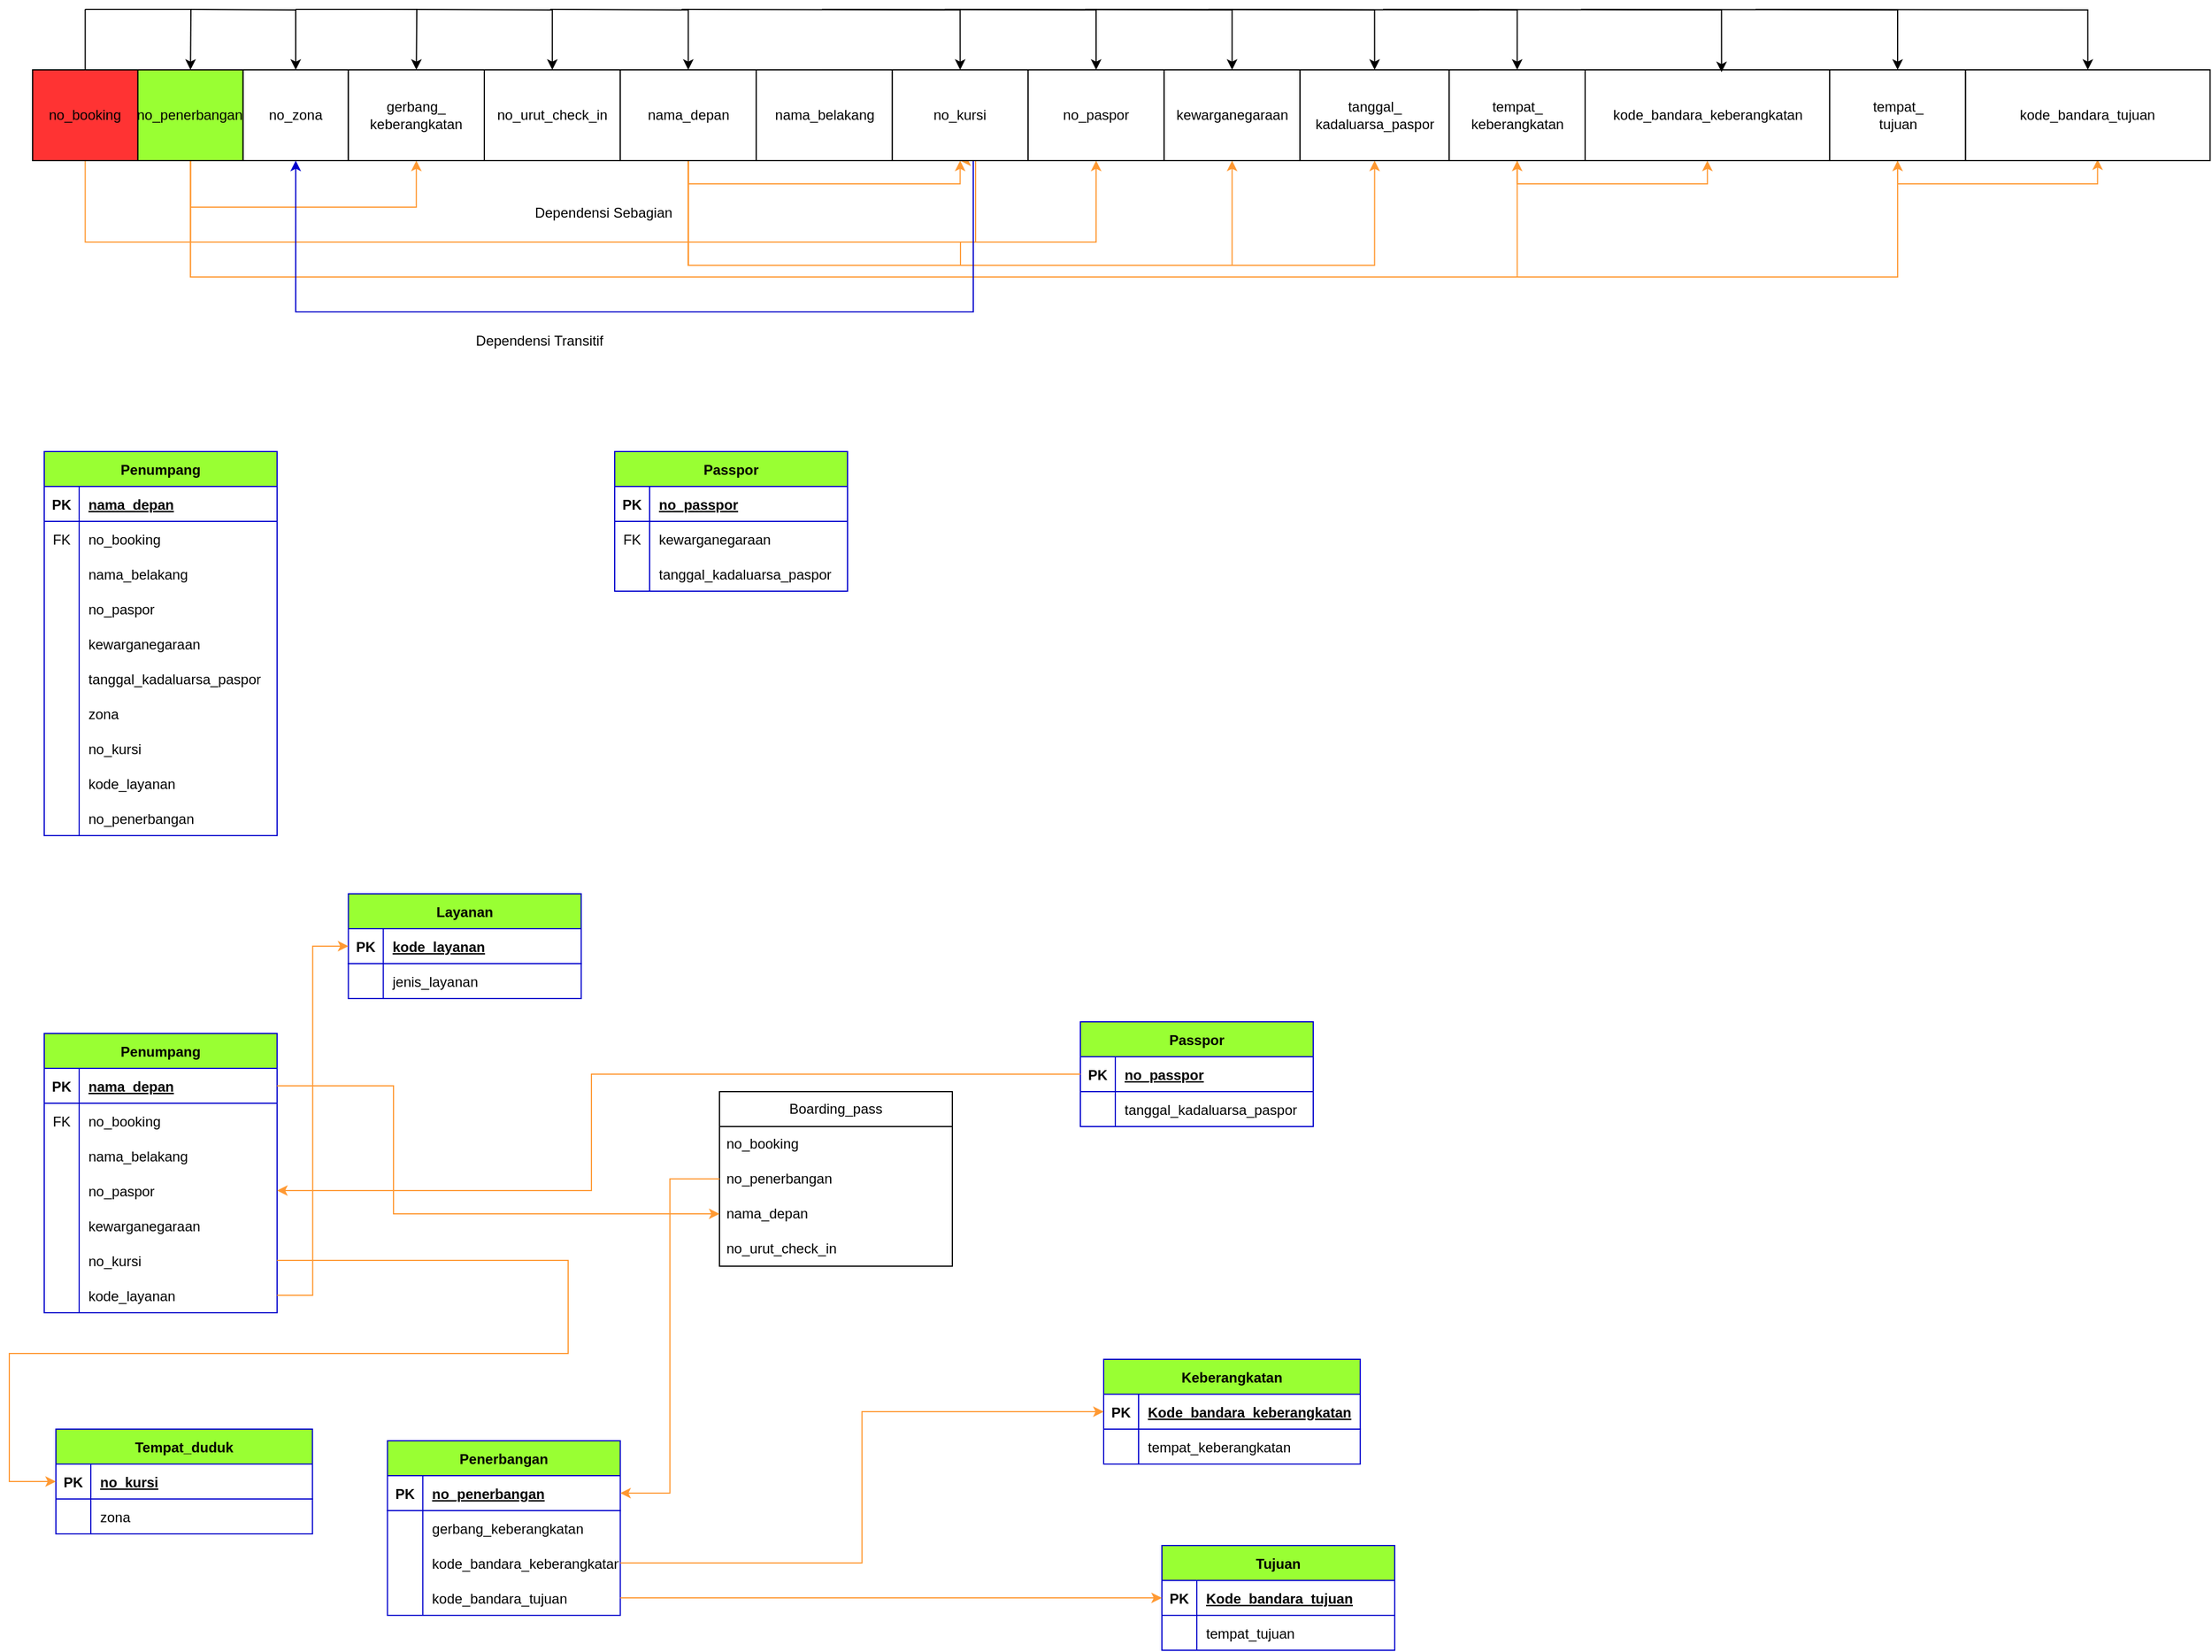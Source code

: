 <mxfile version="20.5.3" type="device"><diagram id="mLcDaYYtNjILdr2oHwF2" name="Page-1"><mxGraphModel dx="1258" dy="490" grid="1" gridSize="10" guides="1" tooltips="1" connect="1" arrows="1" fold="1" page="1" pageScale="1" pageWidth="1169" pageHeight="827" math="0" shadow="0"><root><mxCell id="0"/><mxCell id="1" parent="0"/><mxCell id="D7hMj3AG1V0tf8wTW78q-66" value="Dependensi Transitif" style="text;html=1;align=center;verticalAlign=middle;resizable=0;points=[];autosize=1;strokeColor=none;fillColor=none;fontSize=12;" parent="1" vertex="1"><mxGeometry x="410" y="430" width="130" height="30" as="geometry"/></mxCell><mxCell id="D7hMj3AG1V0tf8wTW78q-67" value="Dependensi Sebagian" style="text;html=1;align=center;verticalAlign=middle;resizable=0;points=[];autosize=1;strokeColor=none;fillColor=none;fontSize=12;" parent="1" vertex="1"><mxGeometry x="460" y="320" width="140" height="30" as="geometry"/></mxCell><mxCell id="D7hMj3AG1V0tf8wTW78q-68" value="Penumpang" style="shape=table;startSize=30;container=1;collapsible=1;childLayout=tableLayout;fixedRows=1;rowLines=0;fontStyle=1;align=center;resizeLast=1;strokeColor=#0000CC;fontSize=12;fillColor=#99FF33;" parent="1" vertex="1"><mxGeometry x="50" y="540" width="200" height="330" as="geometry"/></mxCell><mxCell id="D7hMj3AG1V0tf8wTW78q-69" value="" style="shape=tableRow;horizontal=0;startSize=0;swimlaneHead=0;swimlaneBody=0;fillColor=none;collapsible=0;dropTarget=0;points=[[0,0.5],[1,0.5]];portConstraint=eastwest;top=0;left=0;right=0;bottom=1;strokeColor=#0000CC;fontSize=12;" parent="D7hMj3AG1V0tf8wTW78q-68" vertex="1"><mxGeometry y="30" width="200" height="30" as="geometry"/></mxCell><mxCell id="D7hMj3AG1V0tf8wTW78q-70" value="PK" style="shape=partialRectangle;connectable=0;fillColor=none;top=0;left=0;bottom=0;right=0;fontStyle=1;overflow=hidden;strokeColor=#0000CC;fontSize=12;" parent="D7hMj3AG1V0tf8wTW78q-69" vertex="1"><mxGeometry width="30" height="30" as="geometry"><mxRectangle width="30" height="30" as="alternateBounds"/></mxGeometry></mxCell><mxCell id="D7hMj3AG1V0tf8wTW78q-71" value="nama_depan" style="shape=partialRectangle;connectable=0;fillColor=none;top=0;left=0;bottom=0;right=0;align=left;spacingLeft=6;fontStyle=5;overflow=hidden;strokeColor=#0000CC;fontSize=12;" parent="D7hMj3AG1V0tf8wTW78q-69" vertex="1"><mxGeometry x="30" width="170" height="30" as="geometry"><mxRectangle width="170" height="30" as="alternateBounds"/></mxGeometry></mxCell><mxCell id="D7hMj3AG1V0tf8wTW78q-72" value="" style="shape=tableRow;horizontal=0;startSize=0;swimlaneHead=0;swimlaneBody=0;fillColor=none;collapsible=0;dropTarget=0;points=[[0,0.5],[1,0.5]];portConstraint=eastwest;top=0;left=0;right=0;bottom=0;strokeColor=#0000CC;fontSize=12;" parent="D7hMj3AG1V0tf8wTW78q-68" vertex="1"><mxGeometry y="60" width="200" height="30" as="geometry"/></mxCell><mxCell id="D7hMj3AG1V0tf8wTW78q-73" value="FK" style="shape=partialRectangle;connectable=0;fillColor=none;top=0;left=0;bottom=0;right=0;editable=1;overflow=hidden;strokeColor=#0000CC;fontSize=12;" parent="D7hMj3AG1V0tf8wTW78q-72" vertex="1"><mxGeometry width="30" height="30" as="geometry"><mxRectangle width="30" height="30" as="alternateBounds"/></mxGeometry></mxCell><mxCell id="D7hMj3AG1V0tf8wTW78q-74" value="no_booking" style="shape=partialRectangle;connectable=0;fillColor=none;top=0;left=0;bottom=0;right=0;align=left;spacingLeft=6;overflow=hidden;strokeColor=#0000CC;fontSize=12;" parent="D7hMj3AG1V0tf8wTW78q-72" vertex="1"><mxGeometry x="30" width="170" height="30" as="geometry"><mxRectangle width="170" height="30" as="alternateBounds"/></mxGeometry></mxCell><mxCell id="D7hMj3AG1V0tf8wTW78q-75" value="" style="shape=tableRow;horizontal=0;startSize=0;swimlaneHead=0;swimlaneBody=0;fillColor=none;collapsible=0;dropTarget=0;points=[[0,0.5],[1,0.5]];portConstraint=eastwest;top=0;left=0;right=0;bottom=0;strokeColor=#0000CC;fontSize=12;" parent="D7hMj3AG1V0tf8wTW78q-68" vertex="1"><mxGeometry y="90" width="200" height="30" as="geometry"/></mxCell><mxCell id="D7hMj3AG1V0tf8wTW78q-76" value="" style="shape=partialRectangle;connectable=0;fillColor=none;top=0;left=0;bottom=0;right=0;editable=1;overflow=hidden;strokeColor=#0000CC;fontSize=12;" parent="D7hMj3AG1V0tf8wTW78q-75" vertex="1"><mxGeometry width="30" height="30" as="geometry"><mxRectangle width="30" height="30" as="alternateBounds"/></mxGeometry></mxCell><mxCell id="D7hMj3AG1V0tf8wTW78q-77" value="nama_belakang" style="shape=partialRectangle;connectable=0;fillColor=none;top=0;left=0;bottom=0;right=0;align=left;spacingLeft=6;overflow=hidden;strokeColor=#0000CC;fontSize=12;" parent="D7hMj3AG1V0tf8wTW78q-75" vertex="1"><mxGeometry x="30" width="170" height="30" as="geometry"><mxRectangle width="170" height="30" as="alternateBounds"/></mxGeometry></mxCell><mxCell id="D7hMj3AG1V0tf8wTW78q-78" value="" style="shape=tableRow;horizontal=0;startSize=0;swimlaneHead=0;swimlaneBody=0;fillColor=none;collapsible=0;dropTarget=0;points=[[0,0.5],[1,0.5]];portConstraint=eastwest;top=0;left=0;right=0;bottom=0;strokeColor=#0000CC;fontSize=12;" parent="D7hMj3AG1V0tf8wTW78q-68" vertex="1"><mxGeometry y="120" width="200" height="30" as="geometry"/></mxCell><mxCell id="D7hMj3AG1V0tf8wTW78q-79" value="" style="shape=partialRectangle;connectable=0;fillColor=none;top=0;left=0;bottom=0;right=0;editable=1;overflow=hidden;strokeColor=#0000CC;fontSize=12;" parent="D7hMj3AG1V0tf8wTW78q-78" vertex="1"><mxGeometry width="30" height="30" as="geometry"><mxRectangle width="30" height="30" as="alternateBounds"/></mxGeometry></mxCell><mxCell id="D7hMj3AG1V0tf8wTW78q-80" value="no_paspor" style="shape=partialRectangle;connectable=0;fillColor=none;top=0;left=0;bottom=0;right=0;align=left;spacingLeft=6;overflow=hidden;strokeColor=#0000CC;fontSize=12;" parent="D7hMj3AG1V0tf8wTW78q-78" vertex="1"><mxGeometry x="30" width="170" height="30" as="geometry"><mxRectangle width="170" height="30" as="alternateBounds"/></mxGeometry></mxCell><mxCell id="bJsPLVLmn8eaGHgNPozO-14" value="" style="shape=tableRow;horizontal=0;startSize=0;swimlaneHead=0;swimlaneBody=0;fillColor=none;collapsible=0;dropTarget=0;points=[[0,0.5],[1,0.5]];portConstraint=eastwest;top=0;left=0;right=0;bottom=0;strokeColor=#0000CC;fontSize=12;" vertex="1" parent="D7hMj3AG1V0tf8wTW78q-68"><mxGeometry y="150" width="200" height="30" as="geometry"/></mxCell><mxCell id="bJsPLVLmn8eaGHgNPozO-15" value="" style="shape=partialRectangle;connectable=0;fillColor=none;top=0;left=0;bottom=0;right=0;editable=1;overflow=hidden;strokeColor=#0000CC;fontSize=12;" vertex="1" parent="bJsPLVLmn8eaGHgNPozO-14"><mxGeometry width="30" height="30" as="geometry"><mxRectangle width="30" height="30" as="alternateBounds"/></mxGeometry></mxCell><mxCell id="bJsPLVLmn8eaGHgNPozO-16" value="kewarganegaraan" style="shape=partialRectangle;connectable=0;fillColor=none;top=0;left=0;bottom=0;right=0;align=left;spacingLeft=6;overflow=hidden;strokeColor=#0000CC;fontSize=12;" vertex="1" parent="bJsPLVLmn8eaGHgNPozO-14"><mxGeometry x="30" width="170" height="30" as="geometry"><mxRectangle width="170" height="30" as="alternateBounds"/></mxGeometry></mxCell><mxCell id="bJsPLVLmn8eaGHgNPozO-17" value="" style="shape=tableRow;horizontal=0;startSize=0;swimlaneHead=0;swimlaneBody=0;fillColor=none;collapsible=0;dropTarget=0;points=[[0,0.5],[1,0.5]];portConstraint=eastwest;top=0;left=0;right=0;bottom=0;strokeColor=#0000CC;fontSize=12;" vertex="1" parent="D7hMj3AG1V0tf8wTW78q-68"><mxGeometry y="180" width="200" height="30" as="geometry"/></mxCell><mxCell id="bJsPLVLmn8eaGHgNPozO-18" value="" style="shape=partialRectangle;connectable=0;fillColor=none;top=0;left=0;bottom=0;right=0;editable=1;overflow=hidden;strokeColor=#0000CC;fontSize=12;" vertex="1" parent="bJsPLVLmn8eaGHgNPozO-17"><mxGeometry width="30" height="30" as="geometry"><mxRectangle width="30" height="30" as="alternateBounds"/></mxGeometry></mxCell><mxCell id="bJsPLVLmn8eaGHgNPozO-19" value="tanggal_kadaluarsa_paspor" style="shape=partialRectangle;connectable=0;fillColor=none;top=0;left=0;bottom=0;right=0;align=left;spacingLeft=6;overflow=hidden;strokeColor=#0000CC;fontSize=12;" vertex="1" parent="bJsPLVLmn8eaGHgNPozO-17"><mxGeometry x="30" width="170" height="30" as="geometry"><mxRectangle width="170" height="30" as="alternateBounds"/></mxGeometry></mxCell><mxCell id="bJsPLVLmn8eaGHgNPozO-142" value="" style="shape=tableRow;horizontal=0;startSize=0;swimlaneHead=0;swimlaneBody=0;fillColor=none;collapsible=0;dropTarget=0;points=[[0,0.5],[1,0.5]];portConstraint=eastwest;top=0;left=0;right=0;bottom=0;strokeColor=#0000CC;fontSize=12;" vertex="1" parent="D7hMj3AG1V0tf8wTW78q-68"><mxGeometry y="210" width="200" height="30" as="geometry"/></mxCell><mxCell id="bJsPLVLmn8eaGHgNPozO-143" value="" style="shape=partialRectangle;connectable=0;fillColor=none;top=0;left=0;bottom=0;right=0;editable=1;overflow=hidden;strokeColor=#0000CC;fontSize=12;" vertex="1" parent="bJsPLVLmn8eaGHgNPozO-142"><mxGeometry width="30" height="30" as="geometry"><mxRectangle width="30" height="30" as="alternateBounds"/></mxGeometry></mxCell><mxCell id="bJsPLVLmn8eaGHgNPozO-144" value="zona" style="shape=partialRectangle;connectable=0;fillColor=none;top=0;left=0;bottom=0;right=0;align=left;spacingLeft=6;overflow=hidden;strokeColor=#0000CC;fontSize=12;" vertex="1" parent="bJsPLVLmn8eaGHgNPozO-142"><mxGeometry x="30" width="170" height="30" as="geometry"><mxRectangle width="170" height="30" as="alternateBounds"/></mxGeometry></mxCell><mxCell id="bJsPLVLmn8eaGHgNPozO-20" value="" style="shape=tableRow;horizontal=0;startSize=0;swimlaneHead=0;swimlaneBody=0;fillColor=none;collapsible=0;dropTarget=0;points=[[0,0.5],[1,0.5]];portConstraint=eastwest;top=0;left=0;right=0;bottom=0;strokeColor=#0000CC;fontSize=12;" vertex="1" parent="D7hMj3AG1V0tf8wTW78q-68"><mxGeometry y="240" width="200" height="30" as="geometry"/></mxCell><mxCell id="bJsPLVLmn8eaGHgNPozO-21" value="" style="shape=partialRectangle;connectable=0;fillColor=none;top=0;left=0;bottom=0;right=0;editable=1;overflow=hidden;strokeColor=#0000CC;fontSize=12;" vertex="1" parent="bJsPLVLmn8eaGHgNPozO-20"><mxGeometry width="30" height="30" as="geometry"><mxRectangle width="30" height="30" as="alternateBounds"/></mxGeometry></mxCell><mxCell id="bJsPLVLmn8eaGHgNPozO-22" value="no_kursi" style="shape=partialRectangle;connectable=0;fillColor=none;top=0;left=0;bottom=0;right=0;align=left;spacingLeft=6;overflow=hidden;strokeColor=#0000CC;fontSize=12;" vertex="1" parent="bJsPLVLmn8eaGHgNPozO-20"><mxGeometry x="30" width="170" height="30" as="geometry"><mxRectangle width="170" height="30" as="alternateBounds"/></mxGeometry></mxCell><mxCell id="bJsPLVLmn8eaGHgNPozO-45" value="" style="shape=tableRow;horizontal=0;startSize=0;swimlaneHead=0;swimlaneBody=0;fillColor=none;collapsible=0;dropTarget=0;points=[[0,0.5],[1,0.5]];portConstraint=eastwest;top=0;left=0;right=0;bottom=0;strokeColor=#0000CC;fontSize=12;" vertex="1" parent="D7hMj3AG1V0tf8wTW78q-68"><mxGeometry y="270" width="200" height="30" as="geometry"/></mxCell><mxCell id="bJsPLVLmn8eaGHgNPozO-46" value="" style="shape=partialRectangle;connectable=0;fillColor=none;top=0;left=0;bottom=0;right=0;editable=1;overflow=hidden;strokeColor=#0000CC;fontSize=12;" vertex="1" parent="bJsPLVLmn8eaGHgNPozO-45"><mxGeometry width="30" height="30" as="geometry"><mxRectangle width="30" height="30" as="alternateBounds"/></mxGeometry></mxCell><mxCell id="bJsPLVLmn8eaGHgNPozO-47" value="kode_layanan" style="shape=partialRectangle;connectable=0;fillColor=none;top=0;left=0;bottom=0;right=0;align=left;spacingLeft=6;overflow=hidden;strokeColor=#0000CC;fontSize=12;" vertex="1" parent="bJsPLVLmn8eaGHgNPozO-45"><mxGeometry x="30" width="170" height="30" as="geometry"><mxRectangle width="170" height="30" as="alternateBounds"/></mxGeometry></mxCell><mxCell id="bJsPLVLmn8eaGHgNPozO-48" value="" style="shape=tableRow;horizontal=0;startSize=0;swimlaneHead=0;swimlaneBody=0;fillColor=none;collapsible=0;dropTarget=0;points=[[0,0.5],[1,0.5]];portConstraint=eastwest;top=0;left=0;right=0;bottom=0;strokeColor=#0000CC;fontSize=12;" vertex="1" parent="D7hMj3AG1V0tf8wTW78q-68"><mxGeometry y="300" width="200" height="30" as="geometry"/></mxCell><mxCell id="bJsPLVLmn8eaGHgNPozO-49" value="" style="shape=partialRectangle;connectable=0;fillColor=none;top=0;left=0;bottom=0;right=0;editable=1;overflow=hidden;strokeColor=#0000CC;fontSize=12;" vertex="1" parent="bJsPLVLmn8eaGHgNPozO-48"><mxGeometry width="30" height="30" as="geometry"><mxRectangle width="30" height="30" as="alternateBounds"/></mxGeometry></mxCell><mxCell id="bJsPLVLmn8eaGHgNPozO-50" value="no_penerbangan" style="shape=partialRectangle;connectable=0;fillColor=none;top=0;left=0;bottom=0;right=0;align=left;spacingLeft=6;overflow=hidden;strokeColor=#0000CC;fontSize=12;" vertex="1" parent="bJsPLVLmn8eaGHgNPozO-48"><mxGeometry x="30" width="170" height="30" as="geometry"><mxRectangle width="170" height="30" as="alternateBounds"/></mxGeometry></mxCell><mxCell id="D7hMj3AG1V0tf8wTW78q-55" style="edgeStyle=orthogonalEdgeStyle;rounded=0;orthogonalLoop=1;jettySize=auto;html=1;exitX=0.5;exitY=1;exitDx=0;exitDy=0;entryX=0.5;entryY=1;entryDx=0;entryDy=0;strokeColor=#FF9933;fontSize=12;fillColor=#CC0000;" parent="1" source="D7hMj3AG1V0tf8wTW78q-1" target="D7hMj3AG1V0tf8wTW78q-10" edge="1"><mxGeometry relative="1" as="geometry"><Array as="points"><mxPoint x="85" y="360"/><mxPoint x="850" y="360"/><mxPoint x="850" y="290"/></Array></mxGeometry></mxCell><mxCell id="D7hMj3AG1V0tf8wTW78q-1" value="no_booking" style="rounded=0;whiteSpace=wrap;html=1;fillColor=#FF3333;" parent="1" vertex="1"><mxGeometry x="40" y="212" width="90.411" height="78" as="geometry"/></mxCell><mxCell id="D7hMj3AG1V0tf8wTW78q-56" style="edgeStyle=orthogonalEdgeStyle;rounded=0;orthogonalLoop=1;jettySize=auto;html=1;exitX=0.5;exitY=1;exitDx=0;exitDy=0;entryX=0.5;entryY=1;entryDx=0;entryDy=0;strokeColor=#FF9933;fontSize=12;fillColor=#CC0000;" parent="1" source="D7hMj3AG1V0tf8wTW78q-2" target="D7hMj3AG1V0tf8wTW78q-10" edge="1"><mxGeometry relative="1" as="geometry"><Array as="points"><mxPoint x="176" y="360"/><mxPoint x="850" y="360"/><mxPoint x="850" y="290"/></Array></mxGeometry></mxCell><mxCell id="D7hMj3AG1V0tf8wTW78q-60" style="edgeStyle=orthogonalEdgeStyle;rounded=0;orthogonalLoop=1;jettySize=auto;html=1;exitX=0.5;exitY=1;exitDx=0;exitDy=0;entryX=0.5;entryY=1;entryDx=0;entryDy=0;strokeColor=#FF9933;fontSize=12;fillColor=#CC0000;" parent="1" source="D7hMj3AG1V0tf8wTW78q-2" target="D7hMj3AG1V0tf8wTW78q-5" edge="1"><mxGeometry relative="1" as="geometry"><Array as="points"><mxPoint x="176" y="330"/><mxPoint x="370" y="330"/></Array></mxGeometry></mxCell><mxCell id="bJsPLVLmn8eaGHgNPozO-10" style="edgeStyle=orthogonalEdgeStyle;rounded=0;orthogonalLoop=1;jettySize=auto;html=1;exitX=0.5;exitY=1;exitDx=0;exitDy=0;entryX=0.5;entryY=1;entryDx=0;entryDy=0;strokeColor=#FF9933;" edge="1" parent="1" source="D7hMj3AG1V0tf8wTW78q-2" target="bJsPLVLmn8eaGHgNPozO-1"><mxGeometry relative="1" as="geometry"><Array as="points"><mxPoint x="176" y="390"/><mxPoint x="1315" y="390"/></Array></mxGeometry></mxCell><mxCell id="bJsPLVLmn8eaGHgNPozO-11" style="edgeStyle=orthogonalEdgeStyle;rounded=0;orthogonalLoop=1;jettySize=auto;html=1;exitX=0.5;exitY=1;exitDx=0;exitDy=0;entryX=0.5;entryY=1;entryDx=0;entryDy=0;strokeColor=#FF9933;" edge="1" parent="1" source="D7hMj3AG1V0tf8wTW78q-2" target="bJsPLVLmn8eaGHgNPozO-2"><mxGeometry relative="1" as="geometry"><Array as="points"><mxPoint x="176" y="390"/><mxPoint x="1642" y="390"/></Array></mxGeometry></mxCell><mxCell id="D7hMj3AG1V0tf8wTW78q-2" value="no_penerbangan" style="rounded=0;whiteSpace=wrap;html=1;fillColor=#99FF33;" parent="1" vertex="1"><mxGeometry x="130.411" y="212" width="90.411" height="78" as="geometry"/></mxCell><mxCell id="D7hMj3AG1V0tf8wTW78q-4" value="no_zona" style="rounded=0;whiteSpace=wrap;html=1;" parent="1" vertex="1"><mxGeometry x="220.822" y="212" width="90.411" height="78" as="geometry"/></mxCell><mxCell id="D7hMj3AG1V0tf8wTW78q-5" value="&lt;font style=&quot;font-size: 12px;&quot;&gt;gerbang_&lt;br&gt;keberangkatan&lt;/font&gt;" style="rounded=0;whiteSpace=wrap;html=1;" parent="1" vertex="1"><mxGeometry x="311.233" y="212" width="116.781" height="78" as="geometry"/></mxCell><mxCell id="D7hMj3AG1V0tf8wTW78q-8" value="no_urut_check_in" style="rounded=0;whiteSpace=wrap;html=1;" parent="1" vertex="1"><mxGeometry x="428.014" y="212" width="116.781" height="78" as="geometry"/></mxCell><mxCell id="D7hMj3AG1V0tf8wTW78q-59" style="edgeStyle=orthogonalEdgeStyle;rounded=0;orthogonalLoop=1;jettySize=auto;html=1;exitX=0.5;exitY=1;exitDx=0;exitDy=0;entryX=0.5;entryY=1;entryDx=0;entryDy=0;strokeColor=#FF9933;fontSize=12;fillColor=#CC0000;" parent="1" source="D7hMj3AG1V0tf8wTW78q-9" target="D7hMj3AG1V0tf8wTW78q-10" edge="1"><mxGeometry relative="1" as="geometry"/></mxCell><mxCell id="D7hMj3AG1V0tf8wTW78q-61" style="edgeStyle=orthogonalEdgeStyle;rounded=0;orthogonalLoop=1;jettySize=auto;html=1;exitX=0.5;exitY=1;exitDx=0;exitDy=0;entryX=0.5;entryY=1;entryDx=0;entryDy=0;strokeColor=#FF9933;fontSize=12;fillColor=#CC0000;" parent="1" source="D7hMj3AG1V0tf8wTW78q-9" target="D7hMj3AG1V0tf8wTW78q-11" edge="1"><mxGeometry relative="1" as="geometry"><Array as="points"><mxPoint x="603" y="380"/><mxPoint x="837" y="380"/><mxPoint x="837" y="360"/><mxPoint x="954" y="360"/></Array></mxGeometry></mxCell><mxCell id="D7hMj3AG1V0tf8wTW78q-62" style="edgeStyle=orthogonalEdgeStyle;rounded=0;orthogonalLoop=1;jettySize=auto;html=1;exitX=0.5;exitY=1;exitDx=0;exitDy=0;entryX=0.5;entryY=1;entryDx=0;entryDy=0;strokeColor=#FF9933;fontSize=12;fillColor=#CC0000;" parent="1" source="D7hMj3AG1V0tf8wTW78q-9" target="D7hMj3AG1V0tf8wTW78q-12" edge="1"><mxGeometry relative="1" as="geometry"><Array as="points"><mxPoint x="603" y="380"/><mxPoint x="1070" y="380"/></Array></mxGeometry></mxCell><mxCell id="D7hMj3AG1V0tf8wTW78q-63" style="edgeStyle=orthogonalEdgeStyle;rounded=0;orthogonalLoop=1;jettySize=auto;html=1;exitX=0.5;exitY=1;exitDx=0;exitDy=0;entryX=0.5;entryY=1;entryDx=0;entryDy=0;strokeColor=#FF9933;fontSize=12;fillColor=#CC0000;" parent="1" source="D7hMj3AG1V0tf8wTW78q-9" target="D7hMj3AG1V0tf8wTW78q-13" edge="1"><mxGeometry relative="1" as="geometry"><Array as="points"><mxPoint x="603" y="380"/><mxPoint x="1193" y="380"/></Array></mxGeometry></mxCell><mxCell id="D7hMj3AG1V0tf8wTW78q-9" value="nama_depan" style="rounded=0;whiteSpace=wrap;html=1;" parent="1" vertex="1"><mxGeometry x="544.795" y="212" width="116.781" height="78" as="geometry"/></mxCell><mxCell id="D7hMj3AG1V0tf8wTW78q-64" style="edgeStyle=orthogonalEdgeStyle;rounded=0;orthogonalLoop=1;jettySize=auto;html=1;exitX=0.5;exitY=1;exitDx=0;exitDy=0;entryX=0.5;entryY=1;entryDx=0;entryDy=0;strokeColor=#0000CC;fontSize=12;fillColor=#CC0000;" parent="1" source="D7hMj3AG1V0tf8wTW78q-10" target="D7hMj3AG1V0tf8wTW78q-4" edge="1"><mxGeometry relative="1" as="geometry"><Array as="points"><mxPoint x="848" y="420"/><mxPoint x="266" y="420"/></Array></mxGeometry></mxCell><mxCell id="D7hMj3AG1V0tf8wTW78q-10" value="no_kursi" style="rounded=0;whiteSpace=wrap;html=1;" parent="1" vertex="1"><mxGeometry x="778.355" y="212" width="116.781" height="78" as="geometry"/></mxCell><mxCell id="D7hMj3AG1V0tf8wTW78q-11" value="no_paspor" style="rounded=0;whiteSpace=wrap;html=1;" parent="1" vertex="1"><mxGeometry x="895.136" y="212" width="116.781" height="78" as="geometry"/></mxCell><mxCell id="D7hMj3AG1V0tf8wTW78q-12" value="kewarganegaraan" style="rounded=0;whiteSpace=wrap;html=1;" parent="1" vertex="1"><mxGeometry x="1011.917" y="212" width="116.781" height="78" as="geometry"/></mxCell><mxCell id="D7hMj3AG1V0tf8wTW78q-13" value="tanggal_&lt;br&gt;kadaluarsa_paspor" style="rounded=0;whiteSpace=wrap;html=1;" parent="1" vertex="1"><mxGeometry x="1128.698" y="212" width="128.082" height="78" as="geometry"/></mxCell><mxCell id="D7hMj3AG1V0tf8wTW78q-29" value="" style="endArrow=none;html=1;rounded=0;strokeColor=#000000;fillColor=#CC0000;" parent="1" edge="1"><mxGeometry width="50" height="50" relative="1" as="geometry"><mxPoint x="85.205" y="212" as="sourcePoint"/><mxPoint x="85.205" y="160" as="targetPoint"/></mxGeometry></mxCell><mxCell id="D7hMj3AG1V0tf8wTW78q-31" value="" style="endArrow=none;html=1;rounded=0;strokeColor=#000000;fillColor=#CC0000;" parent="1" edge="1"><mxGeometry width="50" height="50" relative="1" as="geometry"><mxPoint x="85.205" y="160" as="sourcePoint"/><mxPoint x="175.616" y="160" as="targetPoint"/></mxGeometry></mxCell><mxCell id="D7hMj3AG1V0tf8wTW78q-35" value="" style="endArrow=classic;html=1;rounded=0;strokeColor=#000000;fillColor=#CC0000;edgeStyle=orthogonalEdgeStyle;entryX=0.5;entryY=0;entryDx=0;entryDy=0;" parent="1" target="D7hMj3AG1V0tf8wTW78q-4" edge="1"><mxGeometry width="50" height="50" relative="1" as="geometry"><mxPoint x="175.616" y="160" as="sourcePoint"/><mxPoint x="250.959" y="160" as="targetPoint"/></mxGeometry></mxCell><mxCell id="D7hMj3AG1V0tf8wTW78q-37" value="" style="endArrow=classic;html=1;rounded=0;strokeColor=#000000;fillColor=#CC0000;entryX=0.5;entryY=0;entryDx=0;entryDy=0;edgeStyle=orthogonalEdgeStyle;" parent="1" target="D7hMj3AG1V0tf8wTW78q-8" edge="1"><mxGeometry width="50" height="50" relative="1" as="geometry"><mxPoint x="341.37" y="160" as="sourcePoint"/><mxPoint x="537.26" y="316" as="targetPoint"/></mxGeometry></mxCell><mxCell id="D7hMj3AG1V0tf8wTW78q-38" value="" style="endArrow=classic;html=1;rounded=0;strokeColor=#000000;fillColor=#CC0000;entryX=0.5;entryY=0;entryDx=0;entryDy=0;edgeStyle=orthogonalEdgeStyle;" parent="1" target="D7hMj3AG1V0tf8wTW78q-9" edge="1"><mxGeometry width="50" height="50" relative="1" as="geometry"><mxPoint x="484.521" y="160" as="sourcePoint"/><mxPoint x="785.89" y="316" as="targetPoint"/></mxGeometry></mxCell><mxCell id="D7hMj3AG1V0tf8wTW78q-40" value="" style="endArrow=classic;html=1;rounded=0;strokeColor=#000000;fillColor=#CC0000;entryX=0.5;entryY=0;entryDx=0;entryDy=0;edgeStyle=orthogonalEdgeStyle;" parent="1" target="D7hMj3AG1V0tf8wTW78q-11" edge="1"><mxGeometry width="50" height="50" relative="1" as="geometry"><mxPoint x="718.082" y="160" as="sourcePoint"/><mxPoint x="770.822" y="95" as="targetPoint"/></mxGeometry></mxCell><mxCell id="D7hMj3AG1V0tf8wTW78q-41" value="" style="endArrow=classic;html=1;rounded=0;strokeColor=#000000;fillColor=#CC0000;entryX=0.5;entryY=0;entryDx=0;entryDy=0;edgeStyle=orthogonalEdgeStyle;" parent="1" target="D7hMj3AG1V0tf8wTW78q-10" edge="1"><mxGeometry width="50" height="50" relative="1" as="geometry"><mxPoint x="597.534" y="160" as="sourcePoint"/><mxPoint x="642.74" y="95" as="targetPoint"/></mxGeometry></mxCell><mxCell id="D7hMj3AG1V0tf8wTW78q-42" value="" style="endArrow=classic;html=1;rounded=0;strokeColor=#000000;fillColor=#CC0000;entryX=0.5;entryY=0;entryDx=0;entryDy=0;edgeStyle=orthogonalEdgeStyle;" parent="1" target="D7hMj3AG1V0tf8wTW78q-12" edge="1"><mxGeometry width="50" height="50" relative="1" as="geometry"><mxPoint x="823.562" y="160" as="sourcePoint"/><mxPoint x="906.438" y="108" as="targetPoint"/></mxGeometry></mxCell><mxCell id="D7hMj3AG1V0tf8wTW78q-43" value="" style="endArrow=classic;html=1;rounded=0;strokeColor=#000000;fillColor=#CC0000;entryX=0.5;entryY=0;entryDx=0;entryDy=0;edgeStyle=orthogonalEdgeStyle;" parent="1" target="D7hMj3AG1V0tf8wTW78q-13" edge="1"><mxGeometry width="50" height="50" relative="1" as="geometry"><mxPoint x="944.11" y="160" as="sourcePoint"/><mxPoint x="1042.055" y="95" as="targetPoint"/></mxGeometry></mxCell><mxCell id="D7hMj3AG1V0tf8wTW78q-46" value="" style="endArrow=classic;html=1;rounded=0;strokeColor=#000000;fillColor=#CC0000;entryX=0.5;entryY=0;entryDx=0;entryDy=0;" parent="1" target="D7hMj3AG1V0tf8wTW78q-5" edge="1"><mxGeometry width="50" height="50" relative="1" as="geometry"><mxPoint x="266.027" y="160" as="sourcePoint"/><mxPoint x="326.301" y="316" as="targetPoint"/><Array as="points"><mxPoint x="370.0" y="160"/></Array></mxGeometry></mxCell><mxCell id="D7hMj3AG1V0tf8wTW78q-81" value="" style="endArrow=classic;html=1;rounded=0;strokeColor=#000000;fontSize=12;fillColor=#CC0000;entryX=0.5;entryY=0;entryDx=0;entryDy=0;" parent="1" target="D7hMj3AG1V0tf8wTW78q-2" edge="1"><mxGeometry width="50" height="50" relative="1" as="geometry"><mxPoint x="176" y="160" as="sourcePoint"/><mxPoint x="660" y="190" as="targetPoint"/></mxGeometry></mxCell><mxCell id="bJsPLVLmn8eaGHgNPozO-12" style="edgeStyle=orthogonalEdgeStyle;rounded=0;orthogonalLoop=1;jettySize=auto;html=1;exitX=0.5;exitY=1;exitDx=0;exitDy=0;entryX=0.5;entryY=1;entryDx=0;entryDy=0;strokeColor=#FF9933;" edge="1" parent="1" source="bJsPLVLmn8eaGHgNPozO-1" target="bJsPLVLmn8eaGHgNPozO-3"><mxGeometry relative="1" as="geometry"/></mxCell><mxCell id="bJsPLVLmn8eaGHgNPozO-1" value="tempat_&lt;br&gt;keberangkatan" style="rounded=0;whiteSpace=wrap;html=1;" vertex="1" parent="1"><mxGeometry x="1256.783" y="212" width="116.781" height="78" as="geometry"/></mxCell><mxCell id="bJsPLVLmn8eaGHgNPozO-13" style="edgeStyle=orthogonalEdgeStyle;rounded=0;orthogonalLoop=1;jettySize=auto;html=1;exitX=0.5;exitY=1;exitDx=0;exitDy=0;entryX=0.54;entryY=0.987;entryDx=0;entryDy=0;entryPerimeter=0;strokeColor=#FF9933;" edge="1" parent="1" source="bJsPLVLmn8eaGHgNPozO-2" target="bJsPLVLmn8eaGHgNPozO-4"><mxGeometry relative="1" as="geometry"/></mxCell><mxCell id="bJsPLVLmn8eaGHgNPozO-2" value="tempat_&lt;br&gt;tujuan" style="rounded=0;whiteSpace=wrap;html=1;" vertex="1" parent="1"><mxGeometry x="1583.563" y="212" width="116.781" height="78" as="geometry"/></mxCell><mxCell id="bJsPLVLmn8eaGHgNPozO-3" value="kode_bandara_keberangkatan" style="rounded=0;whiteSpace=wrap;html=1;" vertex="1" parent="1"><mxGeometry x="1373.56" y="212" width="210" height="78" as="geometry"/></mxCell><mxCell id="bJsPLVLmn8eaGHgNPozO-4" value="kode_bandara_tujuan" style="rounded=0;whiteSpace=wrap;html=1;" vertex="1" parent="1"><mxGeometry x="1700.34" y="212" width="210" height="78" as="geometry"/></mxCell><mxCell id="bJsPLVLmn8eaGHgNPozO-5" value="" style="endArrow=classic;html=1;rounded=0;entryX=0.5;entryY=0;entryDx=0;entryDy=0;edgeStyle=orthogonalEdgeStyle;" edge="1" parent="1" target="bJsPLVLmn8eaGHgNPozO-1"><mxGeometry width="50" height="50" relative="1" as="geometry"><mxPoint x="1050" y="160" as="sourcePoint"/><mxPoint x="1470" y="240" as="targetPoint"/></mxGeometry></mxCell><mxCell id="bJsPLVLmn8eaGHgNPozO-6" value="" style="endArrow=classic;html=1;rounded=0;edgeStyle=orthogonalEdgeStyle;entryX=0.558;entryY=0.026;entryDx=0;entryDy=0;entryPerimeter=0;" edge="1" parent="1" target="bJsPLVLmn8eaGHgNPozO-3"><mxGeometry width="50" height="50" relative="1" as="geometry"><mxPoint x="1200" y="160" as="sourcePoint"/><mxPoint x="1360" y="210" as="targetPoint"/></mxGeometry></mxCell><mxCell id="bJsPLVLmn8eaGHgNPozO-7" value="" style="endArrow=classic;html=1;rounded=0;entryX=0.5;entryY=0;entryDx=0;entryDy=0;edgeStyle=orthogonalEdgeStyle;" edge="1" parent="1" target="bJsPLVLmn8eaGHgNPozO-2"><mxGeometry width="50" height="50" relative="1" as="geometry"><mxPoint x="1370" y="160" as="sourcePoint"/><mxPoint x="1460" y="240" as="targetPoint"/></mxGeometry></mxCell><mxCell id="bJsPLVLmn8eaGHgNPozO-8" value="" style="endArrow=classic;html=1;rounded=0;entryX=0.5;entryY=0;entryDx=0;entryDy=0;edgeStyle=orthogonalEdgeStyle;" edge="1" parent="1" target="bJsPLVLmn8eaGHgNPozO-4"><mxGeometry width="50" height="50" relative="1" as="geometry"><mxPoint x="1520" y="160" as="sourcePoint"/><mxPoint x="1460" y="240" as="targetPoint"/></mxGeometry></mxCell><mxCell id="bJsPLVLmn8eaGHgNPozO-86" value="Passpor" style="shape=table;startSize=30;container=1;collapsible=1;childLayout=tableLayout;fixedRows=1;rowLines=0;fontStyle=1;align=center;resizeLast=1;strokeColor=#0000CC;fontSize=12;fillColor=#99FF33;" vertex="1" parent="1"><mxGeometry x="540" y="540" width="200" height="120" as="geometry"/></mxCell><mxCell id="bJsPLVLmn8eaGHgNPozO-87" value="" style="shape=tableRow;horizontal=0;startSize=0;swimlaneHead=0;swimlaneBody=0;fillColor=none;collapsible=0;dropTarget=0;points=[[0,0.5],[1,0.5]];portConstraint=eastwest;top=0;left=0;right=0;bottom=1;strokeColor=#0000CC;fontSize=12;" vertex="1" parent="bJsPLVLmn8eaGHgNPozO-86"><mxGeometry y="30" width="200" height="30" as="geometry"/></mxCell><mxCell id="bJsPLVLmn8eaGHgNPozO-88" value="PK" style="shape=partialRectangle;connectable=0;fillColor=none;top=0;left=0;bottom=0;right=0;fontStyle=1;overflow=hidden;strokeColor=#0000CC;fontSize=12;" vertex="1" parent="bJsPLVLmn8eaGHgNPozO-87"><mxGeometry width="30" height="30" as="geometry"><mxRectangle width="30" height="30" as="alternateBounds"/></mxGeometry></mxCell><mxCell id="bJsPLVLmn8eaGHgNPozO-89" value="no_passpor" style="shape=partialRectangle;connectable=0;fillColor=none;top=0;left=0;bottom=0;right=0;align=left;spacingLeft=6;fontStyle=5;overflow=hidden;strokeColor=#0000CC;fontSize=12;" vertex="1" parent="bJsPLVLmn8eaGHgNPozO-87"><mxGeometry x="30" width="170" height="30" as="geometry"><mxRectangle width="170" height="30" as="alternateBounds"/></mxGeometry></mxCell><mxCell id="bJsPLVLmn8eaGHgNPozO-90" value="" style="shape=tableRow;horizontal=0;startSize=0;swimlaneHead=0;swimlaneBody=0;fillColor=none;collapsible=0;dropTarget=0;points=[[0,0.5],[1,0.5]];portConstraint=eastwest;top=0;left=0;right=0;bottom=0;strokeColor=#0000CC;fontSize=12;" vertex="1" parent="bJsPLVLmn8eaGHgNPozO-86"><mxGeometry y="60" width="200" height="30" as="geometry"/></mxCell><mxCell id="bJsPLVLmn8eaGHgNPozO-91" value="FK" style="shape=partialRectangle;connectable=0;fillColor=none;top=0;left=0;bottom=0;right=0;editable=1;overflow=hidden;strokeColor=#0000CC;fontSize=12;" vertex="1" parent="bJsPLVLmn8eaGHgNPozO-90"><mxGeometry width="30" height="30" as="geometry"><mxRectangle width="30" height="30" as="alternateBounds"/></mxGeometry></mxCell><mxCell id="bJsPLVLmn8eaGHgNPozO-92" value="kewarganegaraan" style="shape=partialRectangle;connectable=0;fillColor=none;top=0;left=0;bottom=0;right=0;align=left;spacingLeft=6;overflow=hidden;strokeColor=#0000CC;fontSize=12;" vertex="1" parent="bJsPLVLmn8eaGHgNPozO-90"><mxGeometry x="30" width="170" height="30" as="geometry"><mxRectangle width="170" height="30" as="alternateBounds"/></mxGeometry></mxCell><mxCell id="bJsPLVLmn8eaGHgNPozO-93" value="" style="shape=tableRow;horizontal=0;startSize=0;swimlaneHead=0;swimlaneBody=0;fillColor=none;collapsible=0;dropTarget=0;points=[[0,0.5],[1,0.5]];portConstraint=eastwest;top=0;left=0;right=0;bottom=0;strokeColor=#0000CC;fontSize=12;" vertex="1" parent="bJsPLVLmn8eaGHgNPozO-86"><mxGeometry y="90" width="200" height="30" as="geometry"/></mxCell><mxCell id="bJsPLVLmn8eaGHgNPozO-94" value="" style="shape=partialRectangle;connectable=0;fillColor=none;top=0;left=0;bottom=0;right=0;editable=1;overflow=hidden;strokeColor=#0000CC;fontSize=12;" vertex="1" parent="bJsPLVLmn8eaGHgNPozO-93"><mxGeometry width="30" height="30" as="geometry"><mxRectangle width="30" height="30" as="alternateBounds"/></mxGeometry></mxCell><mxCell id="bJsPLVLmn8eaGHgNPozO-95" value="tanggal_kadaluarsa_paspor" style="shape=partialRectangle;connectable=0;fillColor=none;top=0;left=0;bottom=0;right=0;align=left;spacingLeft=6;overflow=hidden;strokeColor=#0000CC;fontSize=12;" vertex="1" parent="bJsPLVLmn8eaGHgNPozO-93"><mxGeometry x="30" width="170" height="30" as="geometry"><mxRectangle width="170" height="30" as="alternateBounds"/></mxGeometry></mxCell><mxCell id="bJsPLVLmn8eaGHgNPozO-155" value="Penumpang" style="shape=table;startSize=30;container=1;collapsible=1;childLayout=tableLayout;fixedRows=1;rowLines=0;fontStyle=1;align=center;resizeLast=1;strokeColor=#0000CC;fontSize=12;fillColor=#99FF33;" vertex="1" parent="1"><mxGeometry x="50" y="1040" width="200" height="240" as="geometry"/></mxCell><mxCell id="bJsPLVLmn8eaGHgNPozO-156" value="" style="shape=tableRow;horizontal=0;startSize=0;swimlaneHead=0;swimlaneBody=0;fillColor=none;collapsible=0;dropTarget=0;points=[[0,0.5],[1,0.5]];portConstraint=eastwest;top=0;left=0;right=0;bottom=1;strokeColor=#0000CC;fontSize=12;" vertex="1" parent="bJsPLVLmn8eaGHgNPozO-155"><mxGeometry y="30" width="200" height="30" as="geometry"/></mxCell><mxCell id="bJsPLVLmn8eaGHgNPozO-157" value="PK" style="shape=partialRectangle;connectable=0;fillColor=none;top=0;left=0;bottom=0;right=0;fontStyle=1;overflow=hidden;strokeColor=#0000CC;fontSize=12;" vertex="1" parent="bJsPLVLmn8eaGHgNPozO-156"><mxGeometry width="30" height="30" as="geometry"><mxRectangle width="30" height="30" as="alternateBounds"/></mxGeometry></mxCell><mxCell id="bJsPLVLmn8eaGHgNPozO-158" value="nama_depan" style="shape=partialRectangle;connectable=0;fillColor=none;top=0;left=0;bottom=0;right=0;align=left;spacingLeft=6;fontStyle=5;overflow=hidden;strokeColor=#0000CC;fontSize=12;" vertex="1" parent="bJsPLVLmn8eaGHgNPozO-156"><mxGeometry x="30" width="170" height="30" as="geometry"><mxRectangle width="170" height="30" as="alternateBounds"/></mxGeometry></mxCell><mxCell id="bJsPLVLmn8eaGHgNPozO-159" value="" style="shape=tableRow;horizontal=0;startSize=0;swimlaneHead=0;swimlaneBody=0;fillColor=none;collapsible=0;dropTarget=0;points=[[0,0.5],[1,0.5]];portConstraint=eastwest;top=0;left=0;right=0;bottom=0;strokeColor=#0000CC;fontSize=12;" vertex="1" parent="bJsPLVLmn8eaGHgNPozO-155"><mxGeometry y="60" width="200" height="30" as="geometry"/></mxCell><mxCell id="bJsPLVLmn8eaGHgNPozO-160" value="FK" style="shape=partialRectangle;connectable=0;fillColor=none;top=0;left=0;bottom=0;right=0;editable=1;overflow=hidden;strokeColor=#0000CC;fontSize=12;" vertex="1" parent="bJsPLVLmn8eaGHgNPozO-159"><mxGeometry width="30" height="30" as="geometry"><mxRectangle width="30" height="30" as="alternateBounds"/></mxGeometry></mxCell><mxCell id="bJsPLVLmn8eaGHgNPozO-161" value="no_booking" style="shape=partialRectangle;connectable=0;fillColor=none;top=0;left=0;bottom=0;right=0;align=left;spacingLeft=6;overflow=hidden;strokeColor=#0000CC;fontSize=12;" vertex="1" parent="bJsPLVLmn8eaGHgNPozO-159"><mxGeometry x="30" width="170" height="30" as="geometry"><mxRectangle width="170" height="30" as="alternateBounds"/></mxGeometry></mxCell><mxCell id="bJsPLVLmn8eaGHgNPozO-162" value="" style="shape=tableRow;horizontal=0;startSize=0;swimlaneHead=0;swimlaneBody=0;fillColor=none;collapsible=0;dropTarget=0;points=[[0,0.5],[1,0.5]];portConstraint=eastwest;top=0;left=0;right=0;bottom=0;strokeColor=#0000CC;fontSize=12;" vertex="1" parent="bJsPLVLmn8eaGHgNPozO-155"><mxGeometry y="90" width="200" height="30" as="geometry"/></mxCell><mxCell id="bJsPLVLmn8eaGHgNPozO-163" value="" style="shape=partialRectangle;connectable=0;fillColor=none;top=0;left=0;bottom=0;right=0;editable=1;overflow=hidden;strokeColor=#0000CC;fontSize=12;" vertex="1" parent="bJsPLVLmn8eaGHgNPozO-162"><mxGeometry width="30" height="30" as="geometry"><mxRectangle width="30" height="30" as="alternateBounds"/></mxGeometry></mxCell><mxCell id="bJsPLVLmn8eaGHgNPozO-164" value="nama_belakang" style="shape=partialRectangle;connectable=0;fillColor=none;top=0;left=0;bottom=0;right=0;align=left;spacingLeft=6;overflow=hidden;strokeColor=#0000CC;fontSize=12;" vertex="1" parent="bJsPLVLmn8eaGHgNPozO-162"><mxGeometry x="30" width="170" height="30" as="geometry"><mxRectangle width="170" height="30" as="alternateBounds"/></mxGeometry></mxCell><mxCell id="bJsPLVLmn8eaGHgNPozO-165" value="" style="shape=tableRow;horizontal=0;startSize=0;swimlaneHead=0;swimlaneBody=0;fillColor=none;collapsible=0;dropTarget=0;points=[[0,0.5],[1,0.5]];portConstraint=eastwest;top=0;left=0;right=0;bottom=0;strokeColor=#0000CC;fontSize=12;" vertex="1" parent="bJsPLVLmn8eaGHgNPozO-155"><mxGeometry y="120" width="200" height="30" as="geometry"/></mxCell><mxCell id="bJsPLVLmn8eaGHgNPozO-166" value="" style="shape=partialRectangle;connectable=0;fillColor=none;top=0;left=0;bottom=0;right=0;editable=1;overflow=hidden;strokeColor=#0000CC;fontSize=12;" vertex="1" parent="bJsPLVLmn8eaGHgNPozO-165"><mxGeometry width="30" height="30" as="geometry"><mxRectangle width="30" height="30" as="alternateBounds"/></mxGeometry></mxCell><mxCell id="bJsPLVLmn8eaGHgNPozO-167" value="no_paspor" style="shape=partialRectangle;connectable=0;fillColor=none;top=0;left=0;bottom=0;right=0;align=left;spacingLeft=6;overflow=hidden;strokeColor=#0000CC;fontSize=12;" vertex="1" parent="bJsPLVLmn8eaGHgNPozO-165"><mxGeometry x="30" width="170" height="30" as="geometry"><mxRectangle width="170" height="30" as="alternateBounds"/></mxGeometry></mxCell><mxCell id="bJsPLVLmn8eaGHgNPozO-168" value="" style="shape=tableRow;horizontal=0;startSize=0;swimlaneHead=0;swimlaneBody=0;fillColor=none;collapsible=0;dropTarget=0;points=[[0,0.5],[1,0.5]];portConstraint=eastwest;top=0;left=0;right=0;bottom=0;strokeColor=#0000CC;fontSize=12;" vertex="1" parent="bJsPLVLmn8eaGHgNPozO-155"><mxGeometry y="150" width="200" height="30" as="geometry"/></mxCell><mxCell id="bJsPLVLmn8eaGHgNPozO-169" value="" style="shape=partialRectangle;connectable=0;fillColor=none;top=0;left=0;bottom=0;right=0;editable=1;overflow=hidden;strokeColor=#0000CC;fontSize=12;" vertex="1" parent="bJsPLVLmn8eaGHgNPozO-168"><mxGeometry width="30" height="30" as="geometry"><mxRectangle width="30" height="30" as="alternateBounds"/></mxGeometry></mxCell><mxCell id="bJsPLVLmn8eaGHgNPozO-170" value="kewarganegaraan" style="shape=partialRectangle;connectable=0;fillColor=none;top=0;left=0;bottom=0;right=0;align=left;spacingLeft=6;overflow=hidden;strokeColor=#0000CC;fontSize=12;" vertex="1" parent="bJsPLVLmn8eaGHgNPozO-168"><mxGeometry x="30" width="170" height="30" as="geometry"><mxRectangle width="170" height="30" as="alternateBounds"/></mxGeometry></mxCell><mxCell id="bJsPLVLmn8eaGHgNPozO-177" value="" style="shape=tableRow;horizontal=0;startSize=0;swimlaneHead=0;swimlaneBody=0;fillColor=none;collapsible=0;dropTarget=0;points=[[0,0.5],[1,0.5]];portConstraint=eastwest;top=0;left=0;right=0;bottom=0;strokeColor=#0000CC;fontSize=12;" vertex="1" parent="bJsPLVLmn8eaGHgNPozO-155"><mxGeometry y="180" width="200" height="30" as="geometry"/></mxCell><mxCell id="bJsPLVLmn8eaGHgNPozO-178" value="" style="shape=partialRectangle;connectable=0;fillColor=none;top=0;left=0;bottom=0;right=0;editable=1;overflow=hidden;strokeColor=#0000CC;fontSize=12;" vertex="1" parent="bJsPLVLmn8eaGHgNPozO-177"><mxGeometry width="30" height="30" as="geometry"><mxRectangle width="30" height="30" as="alternateBounds"/></mxGeometry></mxCell><mxCell id="bJsPLVLmn8eaGHgNPozO-179" value="no_kursi" style="shape=partialRectangle;connectable=0;fillColor=none;top=0;left=0;bottom=0;right=0;align=left;spacingLeft=6;overflow=hidden;strokeColor=#0000CC;fontSize=12;" vertex="1" parent="bJsPLVLmn8eaGHgNPozO-177"><mxGeometry x="30" width="170" height="30" as="geometry"><mxRectangle width="170" height="30" as="alternateBounds"/></mxGeometry></mxCell><mxCell id="bJsPLVLmn8eaGHgNPozO-180" value="" style="shape=tableRow;horizontal=0;startSize=0;swimlaneHead=0;swimlaneBody=0;fillColor=none;collapsible=0;dropTarget=0;points=[[0,0.5],[1,0.5]];portConstraint=eastwest;top=0;left=0;right=0;bottom=0;strokeColor=#0000CC;fontSize=12;" vertex="1" parent="bJsPLVLmn8eaGHgNPozO-155"><mxGeometry y="210" width="200" height="30" as="geometry"/></mxCell><mxCell id="bJsPLVLmn8eaGHgNPozO-181" value="" style="shape=partialRectangle;connectable=0;fillColor=none;top=0;left=0;bottom=0;right=0;editable=1;overflow=hidden;strokeColor=#0000CC;fontSize=12;" vertex="1" parent="bJsPLVLmn8eaGHgNPozO-180"><mxGeometry width="30" height="30" as="geometry"><mxRectangle width="30" height="30" as="alternateBounds"/></mxGeometry></mxCell><mxCell id="bJsPLVLmn8eaGHgNPozO-182" value="kode_layanan" style="shape=partialRectangle;connectable=0;fillColor=none;top=0;left=0;bottom=0;right=0;align=left;spacingLeft=6;overflow=hidden;strokeColor=#0000CC;fontSize=12;" vertex="1" parent="bJsPLVLmn8eaGHgNPozO-180"><mxGeometry x="30" width="170" height="30" as="geometry"><mxRectangle width="170" height="30" as="alternateBounds"/></mxGeometry></mxCell><mxCell id="bJsPLVLmn8eaGHgNPozO-186" value="Tujuan" style="shape=table;startSize=30;container=1;collapsible=1;childLayout=tableLayout;fixedRows=1;rowLines=0;fontStyle=1;align=center;resizeLast=1;strokeColor=#0000CC;fontSize=12;fillColor=#99FF33;" vertex="1" parent="1"><mxGeometry x="1010" y="1480" width="200" height="90" as="geometry"/></mxCell><mxCell id="bJsPLVLmn8eaGHgNPozO-187" value="" style="shape=tableRow;horizontal=0;startSize=0;swimlaneHead=0;swimlaneBody=0;fillColor=none;collapsible=0;dropTarget=0;points=[[0,0.5],[1,0.5]];portConstraint=eastwest;top=0;left=0;right=0;bottom=1;strokeColor=#0000CC;fontSize=12;" vertex="1" parent="bJsPLVLmn8eaGHgNPozO-186"><mxGeometry y="30" width="200" height="30" as="geometry"/></mxCell><mxCell id="bJsPLVLmn8eaGHgNPozO-188" value="PK" style="shape=partialRectangle;connectable=0;fillColor=none;top=0;left=0;bottom=0;right=0;fontStyle=1;overflow=hidden;strokeColor=#0000CC;fontSize=12;" vertex="1" parent="bJsPLVLmn8eaGHgNPozO-187"><mxGeometry width="30" height="30" as="geometry"><mxRectangle width="30" height="30" as="alternateBounds"/></mxGeometry></mxCell><mxCell id="bJsPLVLmn8eaGHgNPozO-189" value="Kode_bandara_tujuan" style="shape=partialRectangle;connectable=0;fillColor=none;top=0;left=0;bottom=0;right=0;align=left;spacingLeft=6;fontStyle=5;overflow=hidden;strokeColor=#0000CC;fontSize=12;" vertex="1" parent="bJsPLVLmn8eaGHgNPozO-187"><mxGeometry x="30" width="170" height="30" as="geometry"><mxRectangle width="170" height="30" as="alternateBounds"/></mxGeometry></mxCell><mxCell id="bJsPLVLmn8eaGHgNPozO-190" value="" style="shape=tableRow;horizontal=0;startSize=0;swimlaneHead=0;swimlaneBody=0;fillColor=none;collapsible=0;dropTarget=0;points=[[0,0.5],[1,0.5]];portConstraint=eastwest;top=0;left=0;right=0;bottom=0;strokeColor=#0000CC;fontSize=12;" vertex="1" parent="bJsPLVLmn8eaGHgNPozO-186"><mxGeometry y="60" width="200" height="30" as="geometry"/></mxCell><mxCell id="bJsPLVLmn8eaGHgNPozO-191" value="" style="shape=partialRectangle;connectable=0;fillColor=none;top=0;left=0;bottom=0;right=0;editable=1;overflow=hidden;strokeColor=#0000CC;fontSize=12;" vertex="1" parent="bJsPLVLmn8eaGHgNPozO-190"><mxGeometry width="30" height="30" as="geometry"><mxRectangle width="30" height="30" as="alternateBounds"/></mxGeometry></mxCell><mxCell id="bJsPLVLmn8eaGHgNPozO-192" value="tempat_tujuan" style="shape=partialRectangle;connectable=0;fillColor=none;top=0;left=0;bottom=0;right=0;align=left;spacingLeft=6;overflow=hidden;strokeColor=#0000CC;fontSize=12;" vertex="1" parent="bJsPLVLmn8eaGHgNPozO-190"><mxGeometry x="30" width="170" height="30" as="geometry"><mxRectangle width="170" height="30" as="alternateBounds"/></mxGeometry></mxCell><mxCell id="bJsPLVLmn8eaGHgNPozO-193" value="Keberangkatan" style="shape=table;startSize=30;container=1;collapsible=1;childLayout=tableLayout;fixedRows=1;rowLines=0;fontStyle=1;align=center;resizeLast=1;strokeColor=#0000CC;fontSize=12;fillColor=#99FF33;" vertex="1" parent="1"><mxGeometry x="960" y="1320" width="220.38" height="90" as="geometry"/></mxCell><mxCell id="bJsPLVLmn8eaGHgNPozO-194" value="" style="shape=tableRow;horizontal=0;startSize=0;swimlaneHead=0;swimlaneBody=0;fillColor=none;collapsible=0;dropTarget=0;points=[[0,0.5],[1,0.5]];portConstraint=eastwest;top=0;left=0;right=0;bottom=1;strokeColor=#0000CC;fontSize=12;" vertex="1" parent="bJsPLVLmn8eaGHgNPozO-193"><mxGeometry y="30" width="220.38" height="30" as="geometry"/></mxCell><mxCell id="bJsPLVLmn8eaGHgNPozO-195" value="PK" style="shape=partialRectangle;connectable=0;fillColor=none;top=0;left=0;bottom=0;right=0;fontStyle=1;overflow=hidden;strokeColor=#0000CC;fontSize=12;" vertex="1" parent="bJsPLVLmn8eaGHgNPozO-194"><mxGeometry width="30" height="30" as="geometry"><mxRectangle width="30" height="30" as="alternateBounds"/></mxGeometry></mxCell><mxCell id="bJsPLVLmn8eaGHgNPozO-196" value="Kode_bandara_keberangkatan" style="shape=partialRectangle;connectable=0;fillColor=none;top=0;left=0;bottom=0;right=0;align=left;spacingLeft=6;fontStyle=5;overflow=hidden;strokeColor=#0000CC;fontSize=12;" vertex="1" parent="bJsPLVLmn8eaGHgNPozO-194"><mxGeometry x="30" width="190.38" height="30" as="geometry"><mxRectangle width="190.38" height="30" as="alternateBounds"/></mxGeometry></mxCell><mxCell id="bJsPLVLmn8eaGHgNPozO-197" value="" style="shape=tableRow;horizontal=0;startSize=0;swimlaneHead=0;swimlaneBody=0;fillColor=none;collapsible=0;dropTarget=0;points=[[0,0.5],[1,0.5]];portConstraint=eastwest;top=0;left=0;right=0;bottom=0;strokeColor=#0000CC;fontSize=12;" vertex="1" parent="bJsPLVLmn8eaGHgNPozO-193"><mxGeometry y="60" width="220.38" height="30" as="geometry"/></mxCell><mxCell id="bJsPLVLmn8eaGHgNPozO-198" value="" style="shape=partialRectangle;connectable=0;fillColor=none;top=0;left=0;bottom=0;right=0;editable=1;overflow=hidden;strokeColor=#0000CC;fontSize=12;" vertex="1" parent="bJsPLVLmn8eaGHgNPozO-197"><mxGeometry width="30" height="30" as="geometry"><mxRectangle width="30" height="30" as="alternateBounds"/></mxGeometry></mxCell><mxCell id="bJsPLVLmn8eaGHgNPozO-199" value="tempat_keberangkatan" style="shape=partialRectangle;connectable=0;fillColor=none;top=0;left=0;bottom=0;right=0;align=left;spacingLeft=6;overflow=hidden;strokeColor=#0000CC;fontSize=12;" vertex="1" parent="bJsPLVLmn8eaGHgNPozO-197"><mxGeometry x="30" width="190.38" height="30" as="geometry"><mxRectangle width="190.38" height="30" as="alternateBounds"/></mxGeometry></mxCell><mxCell id="bJsPLVLmn8eaGHgNPozO-200" value="Passpor" style="shape=table;startSize=30;container=1;collapsible=1;childLayout=tableLayout;fixedRows=1;rowLines=0;fontStyle=1;align=center;resizeLast=1;strokeColor=#0000CC;fontSize=12;fillColor=#99FF33;" vertex="1" parent="1"><mxGeometry x="940" y="1030" width="200" height="90" as="geometry"/></mxCell><mxCell id="bJsPLVLmn8eaGHgNPozO-201" value="" style="shape=tableRow;horizontal=0;startSize=0;swimlaneHead=0;swimlaneBody=0;fillColor=none;collapsible=0;dropTarget=0;points=[[0,0.5],[1,0.5]];portConstraint=eastwest;top=0;left=0;right=0;bottom=1;strokeColor=#0000CC;fontSize=12;" vertex="1" parent="bJsPLVLmn8eaGHgNPozO-200"><mxGeometry y="30" width="200" height="30" as="geometry"/></mxCell><mxCell id="bJsPLVLmn8eaGHgNPozO-202" value="PK" style="shape=partialRectangle;connectable=0;fillColor=none;top=0;left=0;bottom=0;right=0;fontStyle=1;overflow=hidden;strokeColor=#0000CC;fontSize=12;" vertex="1" parent="bJsPLVLmn8eaGHgNPozO-201"><mxGeometry width="30" height="30" as="geometry"><mxRectangle width="30" height="30" as="alternateBounds"/></mxGeometry></mxCell><mxCell id="bJsPLVLmn8eaGHgNPozO-203" value="no_passpor" style="shape=partialRectangle;connectable=0;fillColor=none;top=0;left=0;bottom=0;right=0;align=left;spacingLeft=6;fontStyle=5;overflow=hidden;strokeColor=#0000CC;fontSize=12;" vertex="1" parent="bJsPLVLmn8eaGHgNPozO-201"><mxGeometry x="30" width="170" height="30" as="geometry"><mxRectangle width="170" height="30" as="alternateBounds"/></mxGeometry></mxCell><mxCell id="bJsPLVLmn8eaGHgNPozO-207" value="" style="shape=tableRow;horizontal=0;startSize=0;swimlaneHead=0;swimlaneBody=0;fillColor=none;collapsible=0;dropTarget=0;points=[[0,0.5],[1,0.5]];portConstraint=eastwest;top=0;left=0;right=0;bottom=0;strokeColor=#0000CC;fontSize=12;" vertex="1" parent="bJsPLVLmn8eaGHgNPozO-200"><mxGeometry y="60" width="200" height="30" as="geometry"/></mxCell><mxCell id="bJsPLVLmn8eaGHgNPozO-208" value="" style="shape=partialRectangle;connectable=0;fillColor=none;top=0;left=0;bottom=0;right=0;editable=1;overflow=hidden;strokeColor=#0000CC;fontSize=12;" vertex="1" parent="bJsPLVLmn8eaGHgNPozO-207"><mxGeometry width="30" height="30" as="geometry"><mxRectangle width="30" height="30" as="alternateBounds"/></mxGeometry></mxCell><mxCell id="bJsPLVLmn8eaGHgNPozO-209" value="tanggal_kadaluarsa_paspor" style="shape=partialRectangle;connectable=0;fillColor=none;top=0;left=0;bottom=0;right=0;align=left;spacingLeft=6;overflow=hidden;strokeColor=#0000CC;fontSize=12;" vertex="1" parent="bJsPLVLmn8eaGHgNPozO-207"><mxGeometry x="30" width="170" height="30" as="geometry"><mxRectangle width="170" height="30" as="alternateBounds"/></mxGeometry></mxCell><mxCell id="bJsPLVLmn8eaGHgNPozO-210" value="Penerbangan" style="shape=table;startSize=30;container=1;collapsible=1;childLayout=tableLayout;fixedRows=1;rowLines=0;fontStyle=1;align=center;resizeLast=1;strokeColor=#0000CC;fontSize=12;fillColor=#99FF33;" vertex="1" parent="1"><mxGeometry x="344.79" y="1390" width="200" height="150" as="geometry"/></mxCell><mxCell id="bJsPLVLmn8eaGHgNPozO-211" value="" style="shape=tableRow;horizontal=0;startSize=0;swimlaneHead=0;swimlaneBody=0;fillColor=none;collapsible=0;dropTarget=0;points=[[0,0.5],[1,0.5]];portConstraint=eastwest;top=0;left=0;right=0;bottom=1;strokeColor=#0000CC;fontSize=12;" vertex="1" parent="bJsPLVLmn8eaGHgNPozO-210"><mxGeometry y="30" width="200" height="30" as="geometry"/></mxCell><mxCell id="bJsPLVLmn8eaGHgNPozO-212" value="PK" style="shape=partialRectangle;connectable=0;fillColor=none;top=0;left=0;bottom=0;right=0;fontStyle=1;overflow=hidden;strokeColor=#0000CC;fontSize=12;" vertex="1" parent="bJsPLVLmn8eaGHgNPozO-211"><mxGeometry width="30.38" height="30" as="geometry"><mxRectangle width="30.38" height="30" as="alternateBounds"/></mxGeometry></mxCell><mxCell id="bJsPLVLmn8eaGHgNPozO-213" value="no_penerbangan" style="shape=partialRectangle;connectable=0;fillColor=none;top=0;left=0;bottom=0;right=0;align=left;spacingLeft=6;fontStyle=5;overflow=hidden;strokeColor=#0000CC;fontSize=12;" vertex="1" parent="bJsPLVLmn8eaGHgNPozO-211"><mxGeometry x="30.38" width="169.62" height="30" as="geometry"><mxRectangle width="169.62" height="30" as="alternateBounds"/></mxGeometry></mxCell><mxCell id="bJsPLVLmn8eaGHgNPozO-214" value="" style="shape=tableRow;horizontal=0;startSize=0;swimlaneHead=0;swimlaneBody=0;fillColor=none;collapsible=0;dropTarget=0;points=[[0,0.5],[1,0.5]];portConstraint=eastwest;top=0;left=0;right=0;bottom=0;strokeColor=#0000CC;fontSize=12;" vertex="1" parent="bJsPLVLmn8eaGHgNPozO-210"><mxGeometry y="60" width="200" height="30" as="geometry"/></mxCell><mxCell id="bJsPLVLmn8eaGHgNPozO-215" value="" style="shape=partialRectangle;connectable=0;fillColor=none;top=0;left=0;bottom=0;right=0;editable=1;overflow=hidden;strokeColor=#0000CC;fontSize=12;" vertex="1" parent="bJsPLVLmn8eaGHgNPozO-214"><mxGeometry width="30.38" height="30" as="geometry"><mxRectangle width="30.38" height="30" as="alternateBounds"/></mxGeometry></mxCell><mxCell id="bJsPLVLmn8eaGHgNPozO-216" value="gerbang_keberangkatan" style="shape=partialRectangle;connectable=0;fillColor=none;top=0;left=0;bottom=0;right=0;align=left;spacingLeft=6;overflow=hidden;strokeColor=#0000CC;fontSize=12;" vertex="1" parent="bJsPLVLmn8eaGHgNPozO-214"><mxGeometry x="30.38" width="169.62" height="30" as="geometry"><mxRectangle width="169.62" height="30" as="alternateBounds"/></mxGeometry></mxCell><mxCell id="bJsPLVLmn8eaGHgNPozO-217" value="" style="shape=tableRow;horizontal=0;startSize=0;swimlaneHead=0;swimlaneBody=0;fillColor=none;collapsible=0;dropTarget=0;points=[[0,0.5],[1,0.5]];portConstraint=eastwest;top=0;left=0;right=0;bottom=0;strokeColor=#0000CC;fontSize=12;" vertex="1" parent="bJsPLVLmn8eaGHgNPozO-210"><mxGeometry y="90" width="200" height="30" as="geometry"/></mxCell><mxCell id="bJsPLVLmn8eaGHgNPozO-218" value="" style="shape=partialRectangle;connectable=0;fillColor=none;top=0;left=0;bottom=0;right=0;editable=1;overflow=hidden;strokeColor=#0000CC;fontSize=12;" vertex="1" parent="bJsPLVLmn8eaGHgNPozO-217"><mxGeometry width="30.38" height="30" as="geometry"><mxRectangle width="30.38" height="30" as="alternateBounds"/></mxGeometry></mxCell><mxCell id="bJsPLVLmn8eaGHgNPozO-219" value="kode_bandara_keberangkatan" style="shape=partialRectangle;connectable=0;fillColor=none;top=0;left=0;bottom=0;right=0;align=left;spacingLeft=6;overflow=hidden;strokeColor=#0000CC;fontSize=12;" vertex="1" parent="bJsPLVLmn8eaGHgNPozO-217"><mxGeometry x="30.38" width="169.62" height="30" as="geometry"><mxRectangle width="169.62" height="30" as="alternateBounds"/></mxGeometry></mxCell><mxCell id="bJsPLVLmn8eaGHgNPozO-220" value="" style="shape=tableRow;horizontal=0;startSize=0;swimlaneHead=0;swimlaneBody=0;fillColor=none;collapsible=0;dropTarget=0;points=[[0,0.5],[1,0.5]];portConstraint=eastwest;top=0;left=0;right=0;bottom=0;strokeColor=#0000CC;fontSize=12;" vertex="1" parent="bJsPLVLmn8eaGHgNPozO-210"><mxGeometry y="120" width="200" height="30" as="geometry"/></mxCell><mxCell id="bJsPLVLmn8eaGHgNPozO-221" value="" style="shape=partialRectangle;connectable=0;fillColor=none;top=0;left=0;bottom=0;right=0;editable=1;overflow=hidden;strokeColor=#0000CC;fontSize=12;" vertex="1" parent="bJsPLVLmn8eaGHgNPozO-220"><mxGeometry width="30.38" height="30" as="geometry"><mxRectangle width="30.38" height="30" as="alternateBounds"/></mxGeometry></mxCell><mxCell id="bJsPLVLmn8eaGHgNPozO-222" value="kode_bandara_tujuan" style="shape=partialRectangle;connectable=0;fillColor=none;top=0;left=0;bottom=0;right=0;align=left;spacingLeft=6;overflow=hidden;strokeColor=#0000CC;fontSize=12;" vertex="1" parent="bJsPLVLmn8eaGHgNPozO-220"><mxGeometry x="30.38" width="169.62" height="30" as="geometry"><mxRectangle width="169.62" height="30" as="alternateBounds"/></mxGeometry></mxCell><mxCell id="bJsPLVLmn8eaGHgNPozO-247" value="Boarding_pass" style="swimlane;fontStyle=0;childLayout=stackLayout;horizontal=1;startSize=30;horizontalStack=0;resizeParent=1;resizeParentMax=0;resizeLast=0;collapsible=1;marginBottom=0;whiteSpace=wrap;html=1;" vertex="1" parent="1"><mxGeometry x="630" y="1090" width="200" height="150" as="geometry"/></mxCell><mxCell id="bJsPLVLmn8eaGHgNPozO-248" value="no_booking" style="text;strokeColor=none;fillColor=none;align=left;verticalAlign=middle;spacingLeft=4;spacingRight=4;overflow=hidden;points=[[0,0.5],[1,0.5]];portConstraint=eastwest;rotatable=0;whiteSpace=wrap;html=1;" vertex="1" parent="bJsPLVLmn8eaGHgNPozO-247"><mxGeometry y="30" width="200" height="30" as="geometry"/></mxCell><mxCell id="bJsPLVLmn8eaGHgNPozO-249" value="no_penerbangan" style="text;strokeColor=none;fillColor=none;align=left;verticalAlign=middle;spacingLeft=4;spacingRight=4;overflow=hidden;points=[[0,0.5],[1,0.5]];portConstraint=eastwest;rotatable=0;whiteSpace=wrap;html=1;" vertex="1" parent="bJsPLVLmn8eaGHgNPozO-247"><mxGeometry y="60" width="200" height="30" as="geometry"/></mxCell><mxCell id="bJsPLVLmn8eaGHgNPozO-250" value="nama_depan" style="text;strokeColor=none;fillColor=none;align=left;verticalAlign=middle;spacingLeft=4;spacingRight=4;overflow=hidden;points=[[0,0.5],[1,0.5]];portConstraint=eastwest;rotatable=0;whiteSpace=wrap;html=1;" vertex="1" parent="bJsPLVLmn8eaGHgNPozO-247"><mxGeometry y="90" width="200" height="30" as="geometry"/></mxCell><mxCell id="bJsPLVLmn8eaGHgNPozO-251" value="no_urut_check_in" style="text;strokeColor=none;fillColor=none;align=left;verticalAlign=middle;spacingLeft=4;spacingRight=4;overflow=hidden;points=[[0,0.5],[1,0.5]];portConstraint=eastwest;rotatable=0;whiteSpace=wrap;html=1;" vertex="1" parent="bJsPLVLmn8eaGHgNPozO-247"><mxGeometry y="120" width="200" height="30" as="geometry"/></mxCell><mxCell id="bJsPLVLmn8eaGHgNPozO-263" value="Tempat_duduk" style="shape=table;startSize=30;container=1;collapsible=1;childLayout=tableLayout;fixedRows=1;rowLines=0;fontStyle=1;align=center;resizeLast=1;strokeColor=#0000CC;fontSize=12;fillColor=#99FF33;" vertex="1" parent="1"><mxGeometry x="60" y="1380" width="220.38" height="90" as="geometry"/></mxCell><mxCell id="bJsPLVLmn8eaGHgNPozO-264" value="" style="shape=tableRow;horizontal=0;startSize=0;swimlaneHead=0;swimlaneBody=0;fillColor=none;collapsible=0;dropTarget=0;points=[[0,0.5],[1,0.5]];portConstraint=eastwest;top=0;left=0;right=0;bottom=1;strokeColor=#0000CC;fontSize=12;" vertex="1" parent="bJsPLVLmn8eaGHgNPozO-263"><mxGeometry y="30" width="220.38" height="30" as="geometry"/></mxCell><mxCell id="bJsPLVLmn8eaGHgNPozO-265" value="PK" style="shape=partialRectangle;connectable=0;fillColor=none;top=0;left=0;bottom=0;right=0;fontStyle=1;overflow=hidden;strokeColor=#0000CC;fontSize=12;" vertex="1" parent="bJsPLVLmn8eaGHgNPozO-264"><mxGeometry width="30" height="30" as="geometry"><mxRectangle width="30" height="30" as="alternateBounds"/></mxGeometry></mxCell><mxCell id="bJsPLVLmn8eaGHgNPozO-266" value="no_kursi" style="shape=partialRectangle;connectable=0;fillColor=none;top=0;left=0;bottom=0;right=0;align=left;spacingLeft=6;fontStyle=5;overflow=hidden;strokeColor=#0000CC;fontSize=12;" vertex="1" parent="bJsPLVLmn8eaGHgNPozO-264"><mxGeometry x="30" width="190.38" height="30" as="geometry"><mxRectangle width="190.38" height="30" as="alternateBounds"/></mxGeometry></mxCell><mxCell id="bJsPLVLmn8eaGHgNPozO-267" value="" style="shape=tableRow;horizontal=0;startSize=0;swimlaneHead=0;swimlaneBody=0;fillColor=none;collapsible=0;dropTarget=0;points=[[0,0.5],[1,0.5]];portConstraint=eastwest;top=0;left=0;right=0;bottom=0;strokeColor=#0000CC;fontSize=12;" vertex="1" parent="bJsPLVLmn8eaGHgNPozO-263"><mxGeometry y="60" width="220.38" height="30" as="geometry"/></mxCell><mxCell id="bJsPLVLmn8eaGHgNPozO-268" value="" style="shape=partialRectangle;connectable=0;fillColor=none;top=0;left=0;bottom=0;right=0;editable=1;overflow=hidden;strokeColor=#0000CC;fontSize=12;" vertex="1" parent="bJsPLVLmn8eaGHgNPozO-267"><mxGeometry width="30" height="30" as="geometry"><mxRectangle width="30" height="30" as="alternateBounds"/></mxGeometry></mxCell><mxCell id="bJsPLVLmn8eaGHgNPozO-269" value="zona" style="shape=partialRectangle;connectable=0;fillColor=none;top=0;left=0;bottom=0;right=0;align=left;spacingLeft=6;overflow=hidden;strokeColor=#0000CC;fontSize=12;" vertex="1" parent="bJsPLVLmn8eaGHgNPozO-267"><mxGeometry x="30" width="190.38" height="30" as="geometry"><mxRectangle width="190.38" height="30" as="alternateBounds"/></mxGeometry></mxCell><mxCell id="bJsPLVLmn8eaGHgNPozO-271" style="edgeStyle=orthogonalEdgeStyle;rounded=0;orthogonalLoop=1;jettySize=auto;html=1;entryX=1;entryY=0.5;entryDx=0;entryDy=0;strokeColor=#FF9933;" edge="1" parent="1" source="bJsPLVLmn8eaGHgNPozO-249" target="bJsPLVLmn8eaGHgNPozO-211"><mxGeometry relative="1" as="geometry"/></mxCell><mxCell id="bJsPLVLmn8eaGHgNPozO-274" style="edgeStyle=orthogonalEdgeStyle;rounded=0;orthogonalLoop=1;jettySize=auto;html=1;exitX=1;exitY=0.5;exitDx=0;exitDy=0;entryX=0;entryY=0.5;entryDx=0;entryDy=0;strokeColor=#FF9933;" edge="1" parent="1" source="bJsPLVLmn8eaGHgNPozO-177" target="bJsPLVLmn8eaGHgNPozO-264"><mxGeometry relative="1" as="geometry"><Array as="points"><mxPoint x="500" y="1235"/><mxPoint x="500" y="1315"/><mxPoint x="20" y="1315"/><mxPoint x="20" y="1425"/></Array></mxGeometry></mxCell><mxCell id="bJsPLVLmn8eaGHgNPozO-275" style="edgeStyle=orthogonalEdgeStyle;rounded=0;orthogonalLoop=1;jettySize=auto;html=1;entryX=0;entryY=0.5;entryDx=0;entryDy=0;strokeColor=#FF9933;" edge="1" parent="1" source="bJsPLVLmn8eaGHgNPozO-156" target="bJsPLVLmn8eaGHgNPozO-250"><mxGeometry relative="1" as="geometry"><Array as="points"><mxPoint x="350" y="1085"/><mxPoint x="350" y="1195"/></Array></mxGeometry></mxCell><mxCell id="bJsPLVLmn8eaGHgNPozO-280" style="edgeStyle=orthogonalEdgeStyle;rounded=0;orthogonalLoop=1;jettySize=auto;html=1;exitX=0;exitY=0.5;exitDx=0;exitDy=0;entryX=1;entryY=0.5;entryDx=0;entryDy=0;strokeColor=#FF9933;" edge="1" parent="1" source="bJsPLVLmn8eaGHgNPozO-201" target="bJsPLVLmn8eaGHgNPozO-165"><mxGeometry relative="1" as="geometry"><Array as="points"><mxPoint x="520" y="1075"/><mxPoint x="520" y="1175"/></Array></mxGeometry></mxCell><mxCell id="bJsPLVLmn8eaGHgNPozO-281" style="edgeStyle=orthogonalEdgeStyle;rounded=0;orthogonalLoop=1;jettySize=auto;html=1;entryX=0;entryY=0.5;entryDx=0;entryDy=0;strokeColor=#FF9933;" edge="1" parent="1" source="bJsPLVLmn8eaGHgNPozO-220" target="bJsPLVLmn8eaGHgNPozO-187"><mxGeometry relative="1" as="geometry"/></mxCell><mxCell id="bJsPLVLmn8eaGHgNPozO-282" style="edgeStyle=orthogonalEdgeStyle;rounded=0;orthogonalLoop=1;jettySize=auto;html=1;entryX=0;entryY=0.5;entryDx=0;entryDy=0;strokeColor=#FF9933;" edge="1" parent="1" source="bJsPLVLmn8eaGHgNPozO-217" target="bJsPLVLmn8eaGHgNPozO-194"><mxGeometry relative="1" as="geometry"/></mxCell><mxCell id="bJsPLVLmn8eaGHgNPozO-283" value="nama_belakang" style="rounded=0;whiteSpace=wrap;html=1;" vertex="1" parent="1"><mxGeometry x="661.575" y="212" width="116.781" height="78" as="geometry"/></mxCell><mxCell id="bJsPLVLmn8eaGHgNPozO-284" value="Layanan" style="shape=table;startSize=30;container=1;collapsible=1;childLayout=tableLayout;fixedRows=1;rowLines=0;fontStyle=1;align=center;resizeLast=1;strokeColor=#0000CC;fontSize=12;fillColor=#99FF33;" vertex="1" parent="1"><mxGeometry x="311.23" y="920" width="200" height="90" as="geometry"/></mxCell><mxCell id="bJsPLVLmn8eaGHgNPozO-285" value="" style="shape=tableRow;horizontal=0;startSize=0;swimlaneHead=0;swimlaneBody=0;fillColor=none;collapsible=0;dropTarget=0;points=[[0,0.5],[1,0.5]];portConstraint=eastwest;top=0;left=0;right=0;bottom=1;strokeColor=#0000CC;fontSize=12;" vertex="1" parent="bJsPLVLmn8eaGHgNPozO-284"><mxGeometry y="30" width="200" height="30" as="geometry"/></mxCell><mxCell id="bJsPLVLmn8eaGHgNPozO-286" value="PK" style="shape=partialRectangle;connectable=0;fillColor=none;top=0;left=0;bottom=0;right=0;fontStyle=1;overflow=hidden;strokeColor=#0000CC;fontSize=12;" vertex="1" parent="bJsPLVLmn8eaGHgNPozO-285"><mxGeometry width="30" height="30" as="geometry"><mxRectangle width="30" height="30" as="alternateBounds"/></mxGeometry></mxCell><mxCell id="bJsPLVLmn8eaGHgNPozO-287" value="kode_layanan" style="shape=partialRectangle;connectable=0;fillColor=none;top=0;left=0;bottom=0;right=0;align=left;spacingLeft=6;fontStyle=5;overflow=hidden;strokeColor=#0000CC;fontSize=12;" vertex="1" parent="bJsPLVLmn8eaGHgNPozO-285"><mxGeometry x="30" width="170" height="30" as="geometry"><mxRectangle width="170" height="30" as="alternateBounds"/></mxGeometry></mxCell><mxCell id="bJsPLVLmn8eaGHgNPozO-288" value="" style="shape=tableRow;horizontal=0;startSize=0;swimlaneHead=0;swimlaneBody=0;fillColor=none;collapsible=0;dropTarget=0;points=[[0,0.5],[1,0.5]];portConstraint=eastwest;top=0;left=0;right=0;bottom=0;strokeColor=#0000CC;fontSize=12;" vertex="1" parent="bJsPLVLmn8eaGHgNPozO-284"><mxGeometry y="60" width="200" height="30" as="geometry"/></mxCell><mxCell id="bJsPLVLmn8eaGHgNPozO-289" value="" style="shape=partialRectangle;connectable=0;fillColor=none;top=0;left=0;bottom=0;right=0;editable=1;overflow=hidden;strokeColor=#0000CC;fontSize=12;" vertex="1" parent="bJsPLVLmn8eaGHgNPozO-288"><mxGeometry width="30" height="30" as="geometry"><mxRectangle width="30" height="30" as="alternateBounds"/></mxGeometry></mxCell><mxCell id="bJsPLVLmn8eaGHgNPozO-290" value="jenis_layanan" style="shape=partialRectangle;connectable=0;fillColor=none;top=0;left=0;bottom=0;right=0;align=left;spacingLeft=6;overflow=hidden;strokeColor=#0000CC;fontSize=12;" vertex="1" parent="bJsPLVLmn8eaGHgNPozO-288"><mxGeometry x="30" width="170" height="30" as="geometry"><mxRectangle width="170" height="30" as="alternateBounds"/></mxGeometry></mxCell><mxCell id="bJsPLVLmn8eaGHgNPozO-291" style="edgeStyle=orthogonalEdgeStyle;rounded=0;orthogonalLoop=1;jettySize=auto;html=1;strokeColor=#FF9933;" edge="1" parent="1" source="bJsPLVLmn8eaGHgNPozO-180" target="bJsPLVLmn8eaGHgNPozO-285"><mxGeometry relative="1" as="geometry"/></mxCell></root></mxGraphModel></diagram></mxfile>